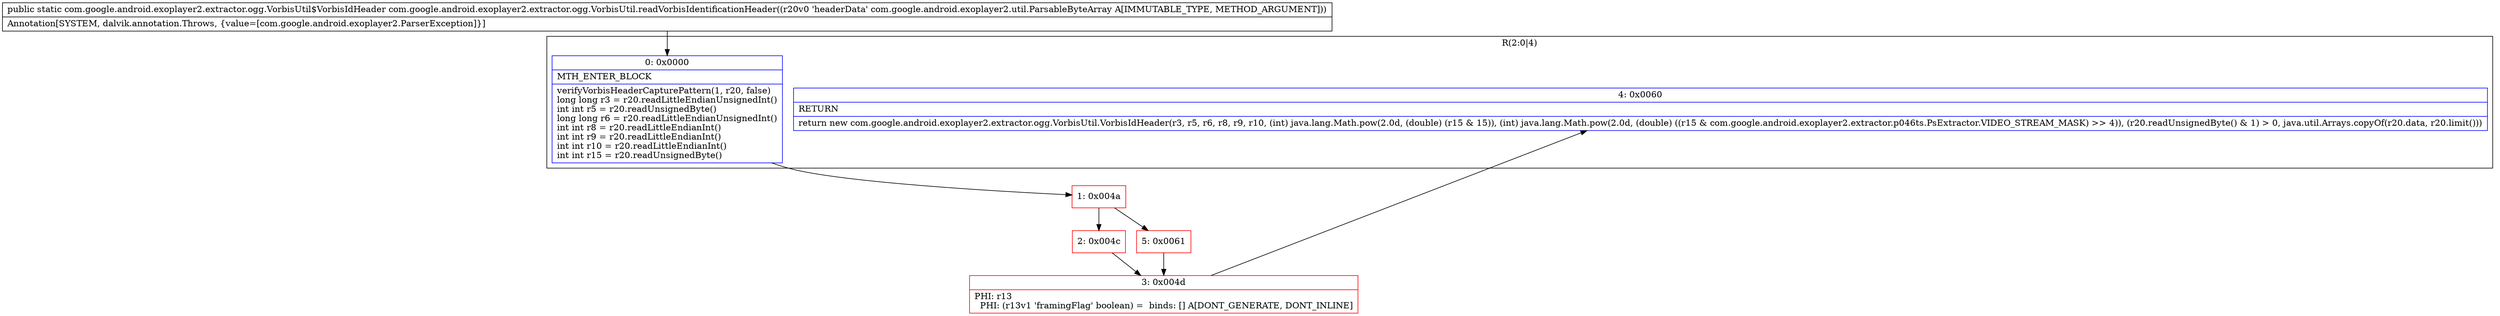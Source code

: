 digraph "CFG forcom.google.android.exoplayer2.extractor.ogg.VorbisUtil.readVorbisIdentificationHeader(Lcom\/google\/android\/exoplayer2\/util\/ParsableByteArray;)Lcom\/google\/android\/exoplayer2\/extractor\/ogg\/VorbisUtil$VorbisIdHeader;" {
subgraph cluster_Region_706325318 {
label = "R(2:0|4)";
node [shape=record,color=blue];
Node_0 [shape=record,label="{0\:\ 0x0000|MTH_ENTER_BLOCK\l|verifyVorbisHeaderCapturePattern(1, r20, false)\llong long r3 = r20.readLittleEndianUnsignedInt()\lint int r5 = r20.readUnsignedByte()\llong long r6 = r20.readLittleEndianUnsignedInt()\lint int r8 = r20.readLittleEndianInt()\lint int r9 = r20.readLittleEndianInt()\lint int r10 = r20.readLittleEndianInt()\lint int r15 = r20.readUnsignedByte()\l}"];
Node_4 [shape=record,label="{4\:\ 0x0060|RETURN\l|return new com.google.android.exoplayer2.extractor.ogg.VorbisUtil.VorbisIdHeader(r3, r5, r6, r8, r9, r10, (int) java.lang.Math.pow(2.0d, (double) (r15 & 15)), (int) java.lang.Math.pow(2.0d, (double) ((r15 & com.google.android.exoplayer2.extractor.p046ts.PsExtractor.VIDEO_STREAM_MASK) \>\> 4)), (r20.readUnsignedByte() & 1) \> 0, java.util.Arrays.copyOf(r20.data, r20.limit()))\l}"];
}
Node_1 [shape=record,color=red,label="{1\:\ 0x004a}"];
Node_2 [shape=record,color=red,label="{2\:\ 0x004c}"];
Node_3 [shape=record,color=red,label="{3\:\ 0x004d|PHI: r13 \l  PHI: (r13v1 'framingFlag' boolean) =  binds: [] A[DONT_GENERATE, DONT_INLINE]\l}"];
Node_5 [shape=record,color=red,label="{5\:\ 0x0061}"];
MethodNode[shape=record,label="{public static com.google.android.exoplayer2.extractor.ogg.VorbisUtil$VorbisIdHeader com.google.android.exoplayer2.extractor.ogg.VorbisUtil.readVorbisIdentificationHeader((r20v0 'headerData' com.google.android.exoplayer2.util.ParsableByteArray A[IMMUTABLE_TYPE, METHOD_ARGUMENT]))  | Annotation[SYSTEM, dalvik.annotation.Throws, \{value=[com.google.android.exoplayer2.ParserException]\}]\l}"];
MethodNode -> Node_0;
Node_0 -> Node_1;
Node_1 -> Node_2;
Node_1 -> Node_5;
Node_2 -> Node_3;
Node_3 -> Node_4;
Node_5 -> Node_3;
}

